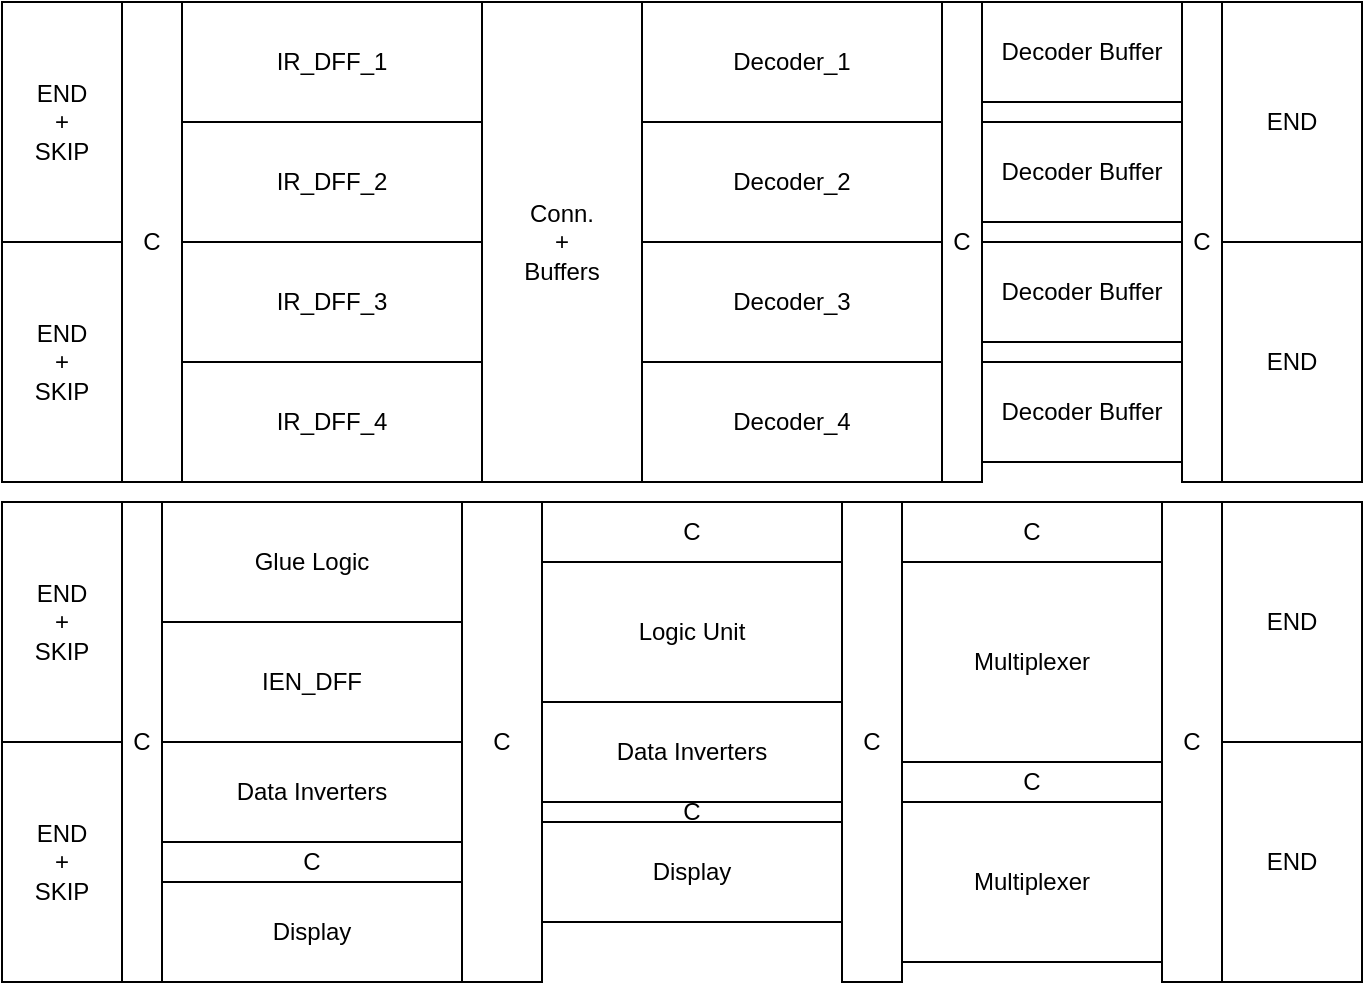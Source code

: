 <mxfile version="12.9.3" type="device"><diagram id="pwoTKrEnxre7YXe6vT9B" name="Page-1"><mxGraphModel dx="677" dy="391" grid="1" gridSize="10" guides="1" tooltips="1" connect="1" arrows="1" fold="1" page="1" pageScale="1" pageWidth="1654" pageHeight="1169" math="0" shadow="0"><root><mxCell id="0"/><mxCell id="1" parent="0"/><mxCell id="q2jDDbE6HG5NJEnaWEv1-1" value="IR_DFF_1" style="rounded=0;whiteSpace=wrap;html=1;" parent="1" vertex="1"><mxGeometry x="330" y="200" width="150" height="60" as="geometry"/></mxCell><mxCell id="q2jDDbE6HG5NJEnaWEv1-3" value="IR_DFF_2" style="rounded=0;whiteSpace=wrap;html=1;" parent="1" vertex="1"><mxGeometry x="330" y="260" width="150" height="60" as="geometry"/></mxCell><mxCell id="q2jDDbE6HG5NJEnaWEv1-4" value="IR_DFF_3" style="rounded=0;whiteSpace=wrap;html=1;" parent="1" vertex="1"><mxGeometry x="330" y="320" width="150" height="60" as="geometry"/></mxCell><mxCell id="q2jDDbE6HG5NJEnaWEv1-5" value="IR_DFF_4" style="rounded=0;whiteSpace=wrap;html=1;" parent="1" vertex="1"><mxGeometry x="330" y="380" width="150" height="60" as="geometry"/></mxCell><mxCell id="q2jDDbE6HG5NJEnaWEv1-6" value="Decoder_1" style="rounded=0;whiteSpace=wrap;html=1;" parent="1" vertex="1"><mxGeometry x="560" y="200" width="150" height="60" as="geometry"/></mxCell><mxCell id="q2jDDbE6HG5NJEnaWEv1-7" value="Decoder_2" style="rounded=0;whiteSpace=wrap;html=1;" parent="1" vertex="1"><mxGeometry x="560" y="260" width="150" height="60" as="geometry"/></mxCell><mxCell id="q2jDDbE6HG5NJEnaWEv1-8" value="Decoder_3" style="rounded=0;whiteSpace=wrap;html=1;" parent="1" vertex="1"><mxGeometry x="560" y="320" width="150" height="60" as="geometry"/></mxCell><mxCell id="q2jDDbE6HG5NJEnaWEv1-9" value="Decoder_4" style="rounded=0;whiteSpace=wrap;html=1;" parent="1" vertex="1"><mxGeometry x="560" y="380" width="150" height="60" as="geometry"/></mxCell><mxCell id="q2jDDbE6HG5NJEnaWEv1-10" value="Conn.&lt;br&gt;+&lt;br&gt;Buffers" style="rounded=0;whiteSpace=wrap;html=1;" parent="1" vertex="1"><mxGeometry x="480" y="200" width="80" height="240" as="geometry"/></mxCell><mxCell id="q2jDDbE6HG5NJEnaWEv1-12" value="C" style="rounded=0;whiteSpace=wrap;html=1;" parent="1" vertex="1"><mxGeometry x="710" y="200" width="20" height="240" as="geometry"/></mxCell><mxCell id="q2jDDbE6HG5NJEnaWEv1-15" value="Decoder Buffer" style="rounded=0;whiteSpace=wrap;html=1;" parent="1" vertex="1"><mxGeometry x="730" y="380" width="100" height="50" as="geometry"/></mxCell><mxCell id="cIP9gn-36Ae2SpXcA_V1-1" value="C" style="rounded=0;whiteSpace=wrap;html=1;" parent="1" vertex="1"><mxGeometry x="300" y="200" width="30" height="240" as="geometry"/></mxCell><mxCell id="cIP9gn-36Ae2SpXcA_V1-2" value="END&lt;br&gt;+&lt;br&gt;SKIP" style="rounded=0;whiteSpace=wrap;html=1;" parent="1" vertex="1"><mxGeometry x="240" y="320" width="60" height="120" as="geometry"/></mxCell><mxCell id="cIP9gn-36Ae2SpXcA_V1-3" value="END&lt;br&gt;+&lt;br&gt;SKIP" style="rounded=0;whiteSpace=wrap;html=1;" parent="1" vertex="1"><mxGeometry x="240" y="200" width="60" height="120" as="geometry"/></mxCell><mxCell id="cIP9gn-36Ae2SpXcA_V1-4" style="edgeStyle=orthogonalEdgeStyle;rounded=0;orthogonalLoop=1;jettySize=auto;html=1;exitX=0.5;exitY=1;exitDx=0;exitDy=0;" parent="1" source="q2jDDbE6HG5NJEnaWEv1-9" target="q2jDDbE6HG5NJEnaWEv1-9" edge="1"><mxGeometry relative="1" as="geometry"/></mxCell><mxCell id="cIP9gn-36Ae2SpXcA_V1-5" value="Decoder Buffer" style="rounded=0;whiteSpace=wrap;html=1;" parent="1" vertex="1"><mxGeometry x="730" y="320" width="100" height="50" as="geometry"/></mxCell><mxCell id="cIP9gn-36Ae2SpXcA_V1-6" value="Decoder Buffer" style="rounded=0;whiteSpace=wrap;html=1;" parent="1" vertex="1"><mxGeometry x="730" y="260" width="100" height="50" as="geometry"/></mxCell><mxCell id="cIP9gn-36Ae2SpXcA_V1-7" value="Decoder Buffer" style="rounded=0;whiteSpace=wrap;html=1;" parent="1" vertex="1"><mxGeometry x="730" y="200" width="100" height="50" as="geometry"/></mxCell><mxCell id="cIP9gn-36Ae2SpXcA_V1-8" value="C" style="rounded=0;whiteSpace=wrap;html=1;" parent="1" vertex="1"><mxGeometry x="830" y="200" width="20" height="240" as="geometry"/></mxCell><mxCell id="cIP9gn-36Ae2SpXcA_V1-9" value="END" style="rounded=0;whiteSpace=wrap;html=1;" parent="1" vertex="1"><mxGeometry x="850" y="320" width="70" height="120" as="geometry"/></mxCell><mxCell id="cIP9gn-36Ae2SpXcA_V1-10" value="END" style="rounded=0;whiteSpace=wrap;html=1;" parent="1" vertex="1"><mxGeometry x="850" y="200" width="70" height="120" as="geometry"/></mxCell><mxCell id="BsBTDI2-kX6ew2xuDjjf-16" value="IEN_DFF" style="rounded=0;whiteSpace=wrap;html=1;" vertex="1" parent="1"><mxGeometry x="320" y="510" width="150" height="60" as="geometry"/></mxCell><mxCell id="BsBTDI2-kX6ew2xuDjjf-24" value="C" style="rounded=0;whiteSpace=wrap;html=1;" vertex="1" parent="1"><mxGeometry x="300" y="450" width="20" height="240" as="geometry"/></mxCell><mxCell id="BsBTDI2-kX6ew2xuDjjf-25" value="END&lt;br&gt;+&lt;br&gt;SKIP" style="rounded=0;whiteSpace=wrap;html=1;" vertex="1" parent="1"><mxGeometry x="240" y="570" width="60" height="120" as="geometry"/></mxCell><mxCell id="BsBTDI2-kX6ew2xuDjjf-26" value="END&lt;br&gt;+&lt;br&gt;SKIP" style="rounded=0;whiteSpace=wrap;html=1;" vertex="1" parent="1"><mxGeometry x="240" y="450" width="60" height="120" as="geometry"/></mxCell><mxCell id="BsBTDI2-kX6ew2xuDjjf-31" value="C" style="rounded=0;whiteSpace=wrap;html=1;" vertex="1" parent="1"><mxGeometry x="820" y="450" width="30" height="240" as="geometry"/></mxCell><mxCell id="BsBTDI2-kX6ew2xuDjjf-32" value="END" style="rounded=0;whiteSpace=wrap;html=1;" vertex="1" parent="1"><mxGeometry x="850" y="570" width="70" height="120" as="geometry"/></mxCell><mxCell id="BsBTDI2-kX6ew2xuDjjf-33" value="END" style="rounded=0;whiteSpace=wrap;html=1;" vertex="1" parent="1"><mxGeometry x="850" y="450" width="70" height="120" as="geometry"/></mxCell><mxCell id="BsBTDI2-kX6ew2xuDjjf-34" value="Glue Logic" style="rounded=0;whiteSpace=wrap;html=1;" vertex="1" parent="1"><mxGeometry x="320" y="450" width="150" height="60" as="geometry"/></mxCell><mxCell id="BsBTDI2-kX6ew2xuDjjf-35" value="Data Inverters" style="rounded=0;whiteSpace=wrap;html=1;" vertex="1" parent="1"><mxGeometry x="320" y="570" width="150" height="50" as="geometry"/></mxCell><mxCell id="BsBTDI2-kX6ew2xuDjjf-36" value="Display" style="rounded=0;whiteSpace=wrap;html=1;" vertex="1" parent="1"><mxGeometry x="320" y="640" width="150" height="50" as="geometry"/></mxCell><mxCell id="BsBTDI2-kX6ew2xuDjjf-37" value="C" style="rounded=0;whiteSpace=wrap;html=1;" vertex="1" parent="1"><mxGeometry x="320" y="620" width="150" height="20" as="geometry"/></mxCell><mxCell id="BsBTDI2-kX6ew2xuDjjf-38" value="C" style="rounded=0;whiteSpace=wrap;html=1;" vertex="1" parent="1"><mxGeometry x="470" y="450" width="40" height="240" as="geometry"/></mxCell><mxCell id="BsBTDI2-kX6ew2xuDjjf-39" value="Logic Unit" style="rounded=0;whiteSpace=wrap;html=1;" vertex="1" parent="1"><mxGeometry x="510" y="480" width="150" height="70" as="geometry"/></mxCell><mxCell id="BsBTDI2-kX6ew2xuDjjf-40" value="C" style="rounded=0;whiteSpace=wrap;html=1;" vertex="1" parent="1"><mxGeometry x="510" y="450" width="150" height="30" as="geometry"/></mxCell><mxCell id="BsBTDI2-kX6ew2xuDjjf-42" value="Data Inverters" style="rounded=0;whiteSpace=wrap;html=1;" vertex="1" parent="1"><mxGeometry x="510" y="550" width="150" height="50" as="geometry"/></mxCell><mxCell id="BsBTDI2-kX6ew2xuDjjf-43" value="C" style="rounded=0;whiteSpace=wrap;html=1;" vertex="1" parent="1"><mxGeometry x="510" y="600" width="150" height="10" as="geometry"/></mxCell><mxCell id="BsBTDI2-kX6ew2xuDjjf-44" value="Display" style="rounded=0;whiteSpace=wrap;html=1;" vertex="1" parent="1"><mxGeometry x="510" y="610" width="150" height="50" as="geometry"/></mxCell><mxCell id="BsBTDI2-kX6ew2xuDjjf-45" value="C" style="rounded=0;whiteSpace=wrap;html=1;" vertex="1" parent="1"><mxGeometry x="660" y="450" width="30" height="240" as="geometry"/></mxCell><mxCell id="BsBTDI2-kX6ew2xuDjjf-46" value="Multiplexer" style="rounded=0;whiteSpace=wrap;html=1;" vertex="1" parent="1"><mxGeometry x="690" y="600" width="130" height="80" as="geometry"/></mxCell><mxCell id="BsBTDI2-kX6ew2xuDjjf-47" value="C" style="rounded=0;whiteSpace=wrap;html=1;" vertex="1" parent="1"><mxGeometry x="690" y="580" width="130" height="20" as="geometry"/></mxCell><mxCell id="BsBTDI2-kX6ew2xuDjjf-48" value="Multiplexer" style="rounded=0;whiteSpace=wrap;html=1;" vertex="1" parent="1"><mxGeometry x="690" y="480" width="130" height="100" as="geometry"/></mxCell><mxCell id="BsBTDI2-kX6ew2xuDjjf-49" value="C" style="rounded=0;whiteSpace=wrap;html=1;" vertex="1" parent="1"><mxGeometry x="690" y="450" width="130" height="30" as="geometry"/></mxCell></root></mxGraphModel></diagram></mxfile>